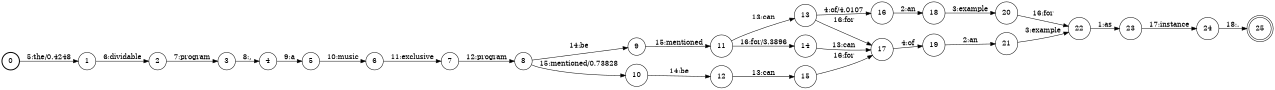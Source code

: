 digraph FST {
rankdir = LR;
size = "8.5,11";
label = "";
center = 1;
orientation = Portrait;
ranksep = "0.4";
nodesep = "0.25";
0 [label = "0", shape = circle, style = bold, fontsize = 14]
	0 -> 1 [label = "5:the/0.4248", fontsize = 14];
1 [label = "1", shape = circle, style = solid, fontsize = 14]
	1 -> 2 [label = "6:dividable", fontsize = 14];
2 [label = "2", shape = circle, style = solid, fontsize = 14]
	2 -> 3 [label = "7:program", fontsize = 14];
3 [label = "3", shape = circle, style = solid, fontsize = 14]
	3 -> 4 [label = "8:,", fontsize = 14];
4 [label = "4", shape = circle, style = solid, fontsize = 14]
	4 -> 5 [label = "9:a", fontsize = 14];
5 [label = "5", shape = circle, style = solid, fontsize = 14]
	5 -> 6 [label = "10:music", fontsize = 14];
6 [label = "6", shape = circle, style = solid, fontsize = 14]
	6 -> 7 [label = "11:exclusive", fontsize = 14];
7 [label = "7", shape = circle, style = solid, fontsize = 14]
	7 -> 8 [label = "12:program", fontsize = 14];
8 [label = "8", shape = circle, style = solid, fontsize = 14]
	8 -> 9 [label = "14:be", fontsize = 14];
	8 -> 10 [label = "15:mentioned/0.73828", fontsize = 14];
9 [label = "9", shape = circle, style = solid, fontsize = 14]
	9 -> 11 [label = "15:mentioned", fontsize = 14];
10 [label = "10", shape = circle, style = solid, fontsize = 14]
	10 -> 12 [label = "14:be", fontsize = 14];
11 [label = "11", shape = circle, style = solid, fontsize = 14]
	11 -> 13 [label = "13:can", fontsize = 14];
	11 -> 14 [label = "16:for/3.3896", fontsize = 14];
12 [label = "12", shape = circle, style = solid, fontsize = 14]
	12 -> 15 [label = "13:can", fontsize = 14];
13 [label = "13", shape = circle, style = solid, fontsize = 14]
	13 -> 16 [label = "4:of/4.0107", fontsize = 14];
	13 -> 17 [label = "16:for", fontsize = 14];
14 [label = "14", shape = circle, style = solid, fontsize = 14]
	14 -> 17 [label = "13:can", fontsize = 14];
15 [label = "15", shape = circle, style = solid, fontsize = 14]
	15 -> 17 [label = "16:for", fontsize = 14];
16 [label = "16", shape = circle, style = solid, fontsize = 14]
	16 -> 18 [label = "2:an", fontsize = 14];
17 [label = "17", shape = circle, style = solid, fontsize = 14]
	17 -> 19 [label = "4:of", fontsize = 14];
18 [label = "18", shape = circle, style = solid, fontsize = 14]
	18 -> 20 [label = "3:example", fontsize = 14];
19 [label = "19", shape = circle, style = solid, fontsize = 14]
	19 -> 21 [label = "2:an", fontsize = 14];
20 [label = "20", shape = circle, style = solid, fontsize = 14]
	20 -> 22 [label = "16:for", fontsize = 14];
21 [label = "21", shape = circle, style = solid, fontsize = 14]
	21 -> 22 [label = "3:example", fontsize = 14];
22 [label = "22", shape = circle, style = solid, fontsize = 14]
	22 -> 23 [label = "1:as", fontsize = 14];
23 [label = "23", shape = circle, style = solid, fontsize = 14]
	23 -> 24 [label = "17:instance", fontsize = 14];
24 [label = "24", shape = circle, style = solid, fontsize = 14]
	24 -> 25 [label = "18:.", fontsize = 14];
25 [label = "25", shape = doublecircle, style = solid, fontsize = 14]
}
